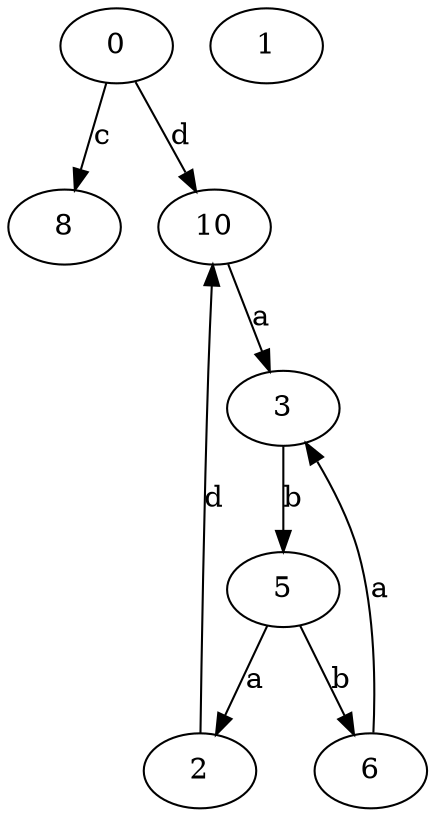 strict digraph  {
0;
1;
2;
3;
5;
6;
8;
10;
0 -> 8  [label=c];
0 -> 10  [label=d];
2 -> 10  [label=d];
3 -> 5  [label=b];
5 -> 2  [label=a];
5 -> 6  [label=b];
6 -> 3  [label=a];
10 -> 3  [label=a];
}
